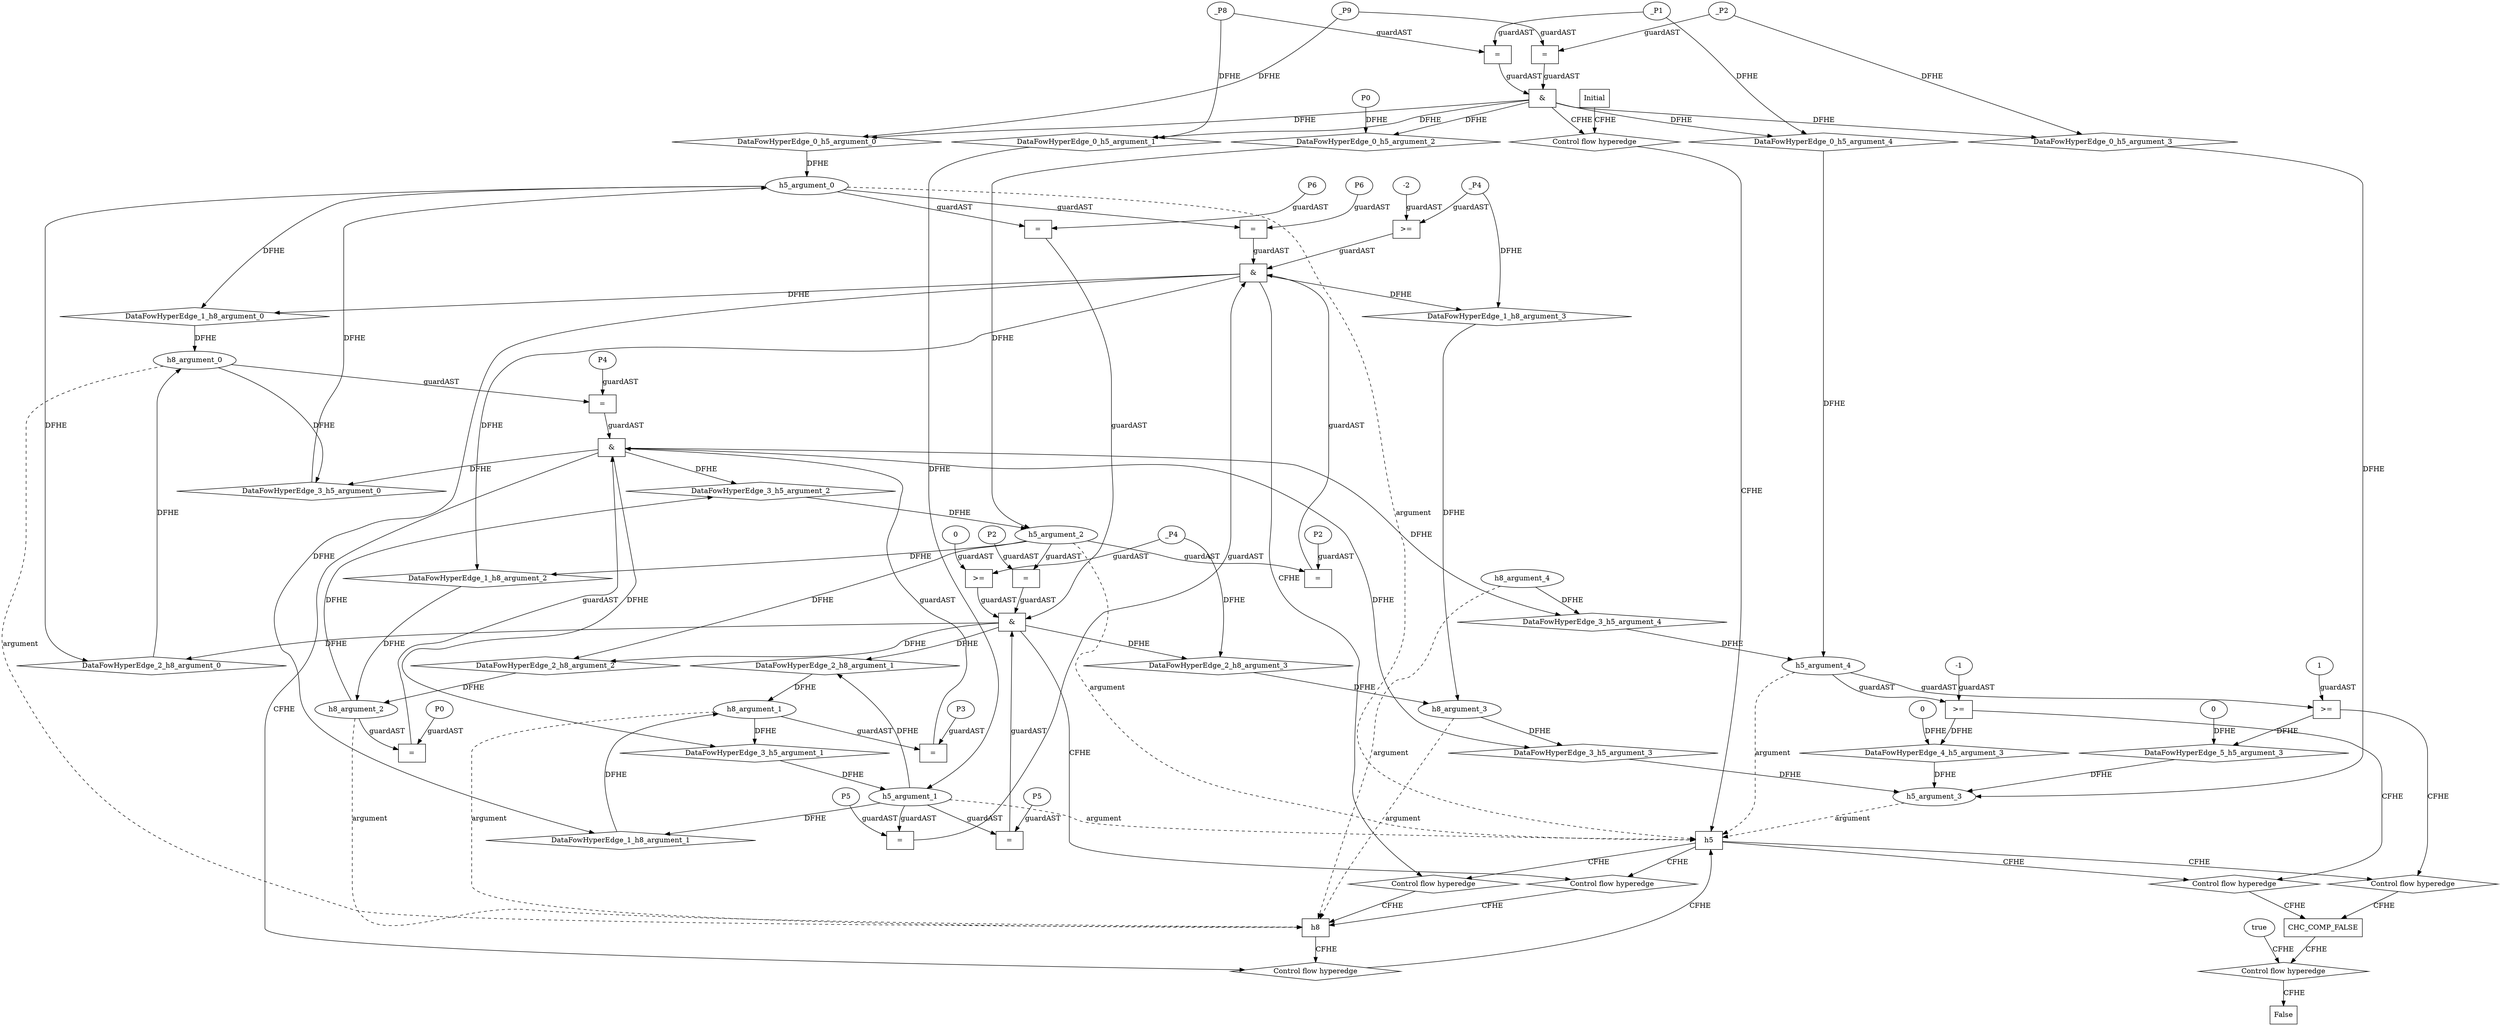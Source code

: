// Horn Graph
digraph {
	"xxxh5___Initial_0xxxdataFlow_0_node_0" [label="_P2"  nodeName="xxxh5___Initial_0xxxdataFlow_0_node_0" class=symbolicConstant GNNNodeID=5]
	"xxxh5___Initial_0xxxdataFlow1_node_0" [label="_P8"  nodeName="xxxh5___Initial_0xxxdataFlow1_node_0" class=symbolicConstant GNNNodeID=6]
	"xxxh5___Initial_0xxxdataFlow2_node_0" [label="_P9"  nodeName="xxxh5___Initial_0xxxdataFlow2_node_0" class=symbolicConstant GNNNodeID=7]
	"xxxh5___Initial_0xxxdataFlow3_node_0" [label="_P1"  nodeName="xxxh5___Initial_0xxxdataFlow3_node_0" class=symbolicConstant GNNNodeID=8]
	"xxxh5___Initial_0xxxdataFlow4_node_0" [label="P0"  nodeName="xxxh5___Initial_0xxxdataFlow4_node_0" class=symbolicConstant GNNNodeID=9]
	"xxxh5___Initial_0xxxguard_0_node_0" [label="="  nodeName="xxxh5___Initial_0xxxguard_0_node_0" class=Operator GNNNodeID=10 shape=rect]
		"xxxh5___Initial_0xxxdataFlow3_node_0" -> "xxxh5___Initial_0xxxguard_0_node_0" [ label="guardAST"]
		"xxxh5___Initial_0xxxdataFlow1_node_0" -> "xxxh5___Initial_0xxxguard_0_node_0" [ label="guardAST"]
	"xxxh5___Initial_0xxxguard1_node_0" [label="="  nodeName="xxxh5___Initial_0xxxguard1_node_0" class=Operator GNNNodeID=11 shape=rect]
		"xxxh5___Initial_0xxxdataFlow_0_node_0" -> "xxxh5___Initial_0xxxguard1_node_0" [ label="guardAST"]
		"xxxh5___Initial_0xxxdataFlow2_node_0" -> "xxxh5___Initial_0xxxguard1_node_0" [ label="guardAST"]
	"xxxh8___h5_1xxxdataFlow_0_node_0" [label="_P4"  nodeName="xxxh8___h5_1xxxdataFlow_0_node_0" class=symbolicConstant GNNNodeID=17]
	"xxxh8___h5_1xxxguard_0_node_0" [label=">="  nodeName="xxxh8___h5_1xxxguard_0_node_0" class=Operator GNNNodeID=18 shape=rect]
	"xxxh8___h5_1xxxguard_0_node_1" [label="-2"  nodeName="xxxh8___h5_1xxxguard_0_node_1" class=IdealInt GNNNodeID=19]
		"xxxh8___h5_1xxxguard_0_node_1" -> "xxxh8___h5_1xxxguard_0_node_0" [ label="guardAST"]
		"xxxh8___h5_1xxxdataFlow_0_node_0" -> "xxxh8___h5_1xxxguard_0_node_0" [ label="guardAST"]
	"xxxh8___h5_1xxxguard1_node_0" [label="="  nodeName="xxxh8___h5_1xxxguard1_node_0" class=Operator GNNNodeID=20 shape=rect]
	"xxxh8___h5_1xxxguard1_node_1" [label="P6"  nodeName="xxxh8___h5_1xxxguard1_node_1" class=symbolicConstant GNNNodeID=21]
		"xxxh8___h5_1xxxguard1_node_1" -> "xxxh8___h5_1xxxguard1_node_0" [ label="guardAST"]
		"h5_argument_0" -> "xxxh8___h5_1xxxguard1_node_0" [ label="guardAST"]
	"xxxh8___h5_1xxxguard2_node_0" [label="="  nodeName="xxxh8___h5_1xxxguard2_node_0" class=Operator GNNNodeID=22 shape=rect]
	"xxxh8___h5_1xxxguard2_node_1" [label="P5"  nodeName="xxxh8___h5_1xxxguard2_node_1" class=symbolicConstant GNNNodeID=23]
		"xxxh8___h5_1xxxguard2_node_1" -> "xxxh8___h5_1xxxguard2_node_0" [ label="guardAST"]
		"h5_argument_1" -> "xxxh8___h5_1xxxguard2_node_0" [ label="guardAST"]
	"xxxh8___h5_1xxxguard3_node_0" [label="="  nodeName="xxxh8___h5_1xxxguard3_node_0" class=Operator GNNNodeID=24 shape=rect]
	"xxxh8___h5_1xxxguard3_node_1" [label="P2"  nodeName="xxxh8___h5_1xxxguard3_node_1" class=symbolicConstant GNNNodeID=25]
		"xxxh8___h5_1xxxguard3_node_1" -> "xxxh8___h5_1xxxguard3_node_0" [ label="guardAST"]
		"h5_argument_2" -> "xxxh8___h5_1xxxguard3_node_0" [ label="guardAST"]
	"xxxh8___h5_2xxxdataFlow_0_node_0" [label="_P4"  nodeName="xxxh8___h5_2xxxdataFlow_0_node_0" class=symbolicConstant GNNNodeID=26]
	"xxxh8___h5_2xxxguard_0_node_0" [label=">="  nodeName="xxxh8___h5_2xxxguard_0_node_0" class=Operator GNNNodeID=27 shape=rect]
	"xxxh8___h5_2xxxguard_0_node_2" [label="0"  nodeName="xxxh8___h5_2xxxguard_0_node_2" class=IdealInt GNNNodeID=28]
		"xxxh8___h5_2xxxdataFlow_0_node_0" -> "xxxh8___h5_2xxxguard_0_node_0" [ label="guardAST"]
		"xxxh8___h5_2xxxguard_0_node_2" -> "xxxh8___h5_2xxxguard_0_node_0" [ label="guardAST"]
	"xxxh8___h5_2xxxguard1_node_0" [label="="  nodeName="xxxh8___h5_2xxxguard1_node_0" class=Operator GNNNodeID=29 shape=rect]
	"xxxh8___h5_2xxxguard1_node_1" [label="P6"  nodeName="xxxh8___h5_2xxxguard1_node_1" class=symbolicConstant GNNNodeID=30]
		"xxxh8___h5_2xxxguard1_node_1" -> "xxxh8___h5_2xxxguard1_node_0" [ label="guardAST"]
		"h5_argument_0" -> "xxxh8___h5_2xxxguard1_node_0" [ label="guardAST"]
	"xxxh8___h5_2xxxguard2_node_0" [label="="  nodeName="xxxh8___h5_2xxxguard2_node_0" class=Operator GNNNodeID=31 shape=rect]
	"xxxh8___h5_2xxxguard2_node_1" [label="P5"  nodeName="xxxh8___h5_2xxxguard2_node_1" class=symbolicConstant GNNNodeID=32]
		"xxxh8___h5_2xxxguard2_node_1" -> "xxxh8___h5_2xxxguard2_node_0" [ label="guardAST"]
		"h5_argument_1" -> "xxxh8___h5_2xxxguard2_node_0" [ label="guardAST"]
	"xxxh8___h5_2xxxguard3_node_0" [label="="  nodeName="xxxh8___h5_2xxxguard3_node_0" class=Operator GNNNodeID=33 shape=rect]
	"xxxh8___h5_2xxxguard3_node_1" [label="P2"  nodeName="xxxh8___h5_2xxxguard3_node_1" class=symbolicConstant GNNNodeID=34]
		"xxxh8___h5_2xxxguard3_node_1" -> "xxxh8___h5_2xxxguard3_node_0" [ label="guardAST"]
		"h5_argument_2" -> "xxxh8___h5_2xxxguard3_node_0" [ label="guardAST"]
	"xxxh5___h8_3xxxguard_0_node_0" [label="="  nodeName="xxxh5___h8_3xxxguard_0_node_0" class=Operator GNNNodeID=35 shape=rect]
	"xxxh5___h8_3xxxguard_0_node_1" [label="P4"  nodeName="xxxh5___h8_3xxxguard_0_node_1" class=symbolicConstant GNNNodeID=36]
		"xxxh5___h8_3xxxguard_0_node_1" -> "xxxh5___h8_3xxxguard_0_node_0" [ label="guardAST"]
		"h8_argument_0" -> "xxxh5___h8_3xxxguard_0_node_0" [ label="guardAST"]
	"xxxh5___h8_3xxxguard1_node_0" [label="="  nodeName="xxxh5___h8_3xxxguard1_node_0" class=Operator GNNNodeID=37 shape=rect]
	"xxxh5___h8_3xxxguard1_node_1" [label="P3"  nodeName="xxxh5___h8_3xxxguard1_node_1" class=symbolicConstant GNNNodeID=38]
		"xxxh5___h8_3xxxguard1_node_1" -> "xxxh5___h8_3xxxguard1_node_0" [ label="guardAST"]
		"h8_argument_1" -> "xxxh5___h8_3xxxguard1_node_0" [ label="guardAST"]
	"xxxh5___h8_3xxxguard2_node_0" [label="="  nodeName="xxxh5___h8_3xxxguard2_node_0" class=Operator GNNNodeID=39 shape=rect]
	"xxxh5___h8_3xxxguard2_node_1" [label="P0"  nodeName="xxxh5___h8_3xxxguard2_node_1" class=symbolicConstant GNNNodeID=40]
		"xxxh5___h8_3xxxguard2_node_1" -> "xxxh5___h8_3xxxguard2_node_0" [ label="guardAST"]
		"h8_argument_2" -> "xxxh5___h8_3xxxguard2_node_0" [ label="guardAST"]
	"xxxCHC_COMP_FALSE___h5_4xxxguard_0_node_0" [label=">="  nodeName="xxxCHC_COMP_FALSE___h5_4xxxguard_0_node_0" class=Operator GNNNodeID=41 shape=rect]
	"xxxCHC_COMP_FALSE___h5_4xxxguard_0_node_1" [label="-1"  nodeName="xxxCHC_COMP_FALSE___h5_4xxxguard_0_node_1" class=IdealInt GNNNodeID=42]
		"xxxCHC_COMP_FALSE___h5_4xxxguard_0_node_1" -> "xxxCHC_COMP_FALSE___h5_4xxxguard_0_node_0" [ label="guardAST"]
		"h5_argument_4" -> "xxxCHC_COMP_FALSE___h5_4xxxguard_0_node_0" [ label="guardAST"]
	"xxxCHC_COMP_FALSE___h5_5xxxguard_0_node_0" [label=">="  nodeName="xxxCHC_COMP_FALSE___h5_5xxxguard_0_node_0" class=Operator GNNNodeID=43 shape=rect]
	"xxxCHC_COMP_FALSE___h5_5xxxguard_0_node_2" [label="1"  nodeName="xxxCHC_COMP_FALSE___h5_5xxxguard_0_node_2" class=IdealInt GNNNodeID=44]
		"h5_argument_4" -> "xxxCHC_COMP_FALSE___h5_5xxxguard_0_node_0" [ label="guardAST"]
		"xxxCHC_COMP_FALSE___h5_5xxxguard_0_node_2" -> "xxxCHC_COMP_FALSE___h5_5xxxguard_0_node_0" [ label="guardAST"]
	"xxxFALSE___CHC_COMP_FALSE_6xxxguard_0_node_0" [label="true"  nodeName="xxxFALSE___CHC_COMP_FALSE_6xxxguard_0_node_0" class=Constant GNNNodeID=45]
	"CHC_COMP_FALSE" [label="CHC_COMP_FALSE"  nodeName="CHC_COMP_FALSE" class=CONTROL GNNNodeID=46 shape="rect"]
	"h5" [label="h5"  nodeName="h5" class=CONTROL GNNNodeID=47 shape="rect"]
	"h8" [label="h8"  nodeName="h8" class=CONTROL GNNNodeID=48 shape="rect"]
	"FALSE" [label="False"  nodeName=False class=CONTROL GNNNodeID=49 shape="rect"]
	"Initial" [label="Initial"  nodeName=Initial class=CONTROL GNNNodeID=50 shape="rect"]
	"ControlFowHyperEdge_0" [label="Control flow hyperedge"  hyperEdgeNodeID=0 nodeName=ControlFowHyperEdge_0 class=controlFlowHyperEdge shape="diamond"]
		"Initial" -> ControlFowHyperEdge_0 [ label="CFHE"]
		"ControlFowHyperEdge_0" -> "h5" [ label="CFHE"]
	"ControlFowHyperEdge_1" [label="Control flow hyperedge"  hyperEdgeNodeID=1 nodeName=ControlFowHyperEdge_1 class=controlFlowHyperEdge shape="diamond"]
		"h5" -> ControlFowHyperEdge_1 [ label="CFHE"]
		"ControlFowHyperEdge_1" -> "h8" [ label="CFHE"]
	"ControlFowHyperEdge_2" [label="Control flow hyperedge"  hyperEdgeNodeID=2 nodeName=ControlFowHyperEdge_2 class=controlFlowHyperEdge shape="diamond"]
		"h5" -> ControlFowHyperEdge_2 [ label="CFHE"]
		"ControlFowHyperEdge_2" -> "h8" [ label="CFHE"]
	"ControlFowHyperEdge_3" [label="Control flow hyperedge"  hyperEdgeNodeID=3 nodeName=ControlFowHyperEdge_3 class=controlFlowHyperEdge shape="diamond"]
		"h8" -> ControlFowHyperEdge_3 [ label="CFHE"]
		"ControlFowHyperEdge_3" -> "h5" [ label="CFHE"]
	"ControlFowHyperEdge_4" [label="Control flow hyperedge"  hyperEdgeNodeID=4 nodeName=ControlFowHyperEdge_4 class=controlFlowHyperEdge shape="diamond"]
		"h5" -> ControlFowHyperEdge_4 [ label="CFHE"]
		"ControlFowHyperEdge_4" -> "CHC_COMP_FALSE" [ label="CFHE"]
	"ControlFowHyperEdge_5" [label="Control flow hyperedge"  hyperEdgeNodeID=5 nodeName=ControlFowHyperEdge_5 class=controlFlowHyperEdge shape="diamond"]
		"h5" -> ControlFowHyperEdge_5 [ label="CFHE"]
		"ControlFowHyperEdge_5" -> "CHC_COMP_FALSE" [ label="CFHE"]
	"ControlFowHyperEdge_6" [label="Control flow hyperedge"  hyperEdgeNodeID=6 nodeName=ControlFowHyperEdge_6 class=controlFlowHyperEdge shape="diamond"]
		"CHC_COMP_FALSE" -> ControlFowHyperEdge_6 [ label="CFHE"]
		"ControlFowHyperEdge_6" -> "FALSE" [ label="CFHE"]
	"h5_argument_0" [label="h5_argument_0"  nodeName=argument0 class=argument shape=oval GNNNodeID=51 head="h5"]
		"h5_argument_0" -> "h5" [ label="argument" style=dashed]
	"h5_argument_1" [label="h5_argument_1"  nodeName=argument1 class=argument shape=oval GNNNodeID=51 head="h5"]
		"h5_argument_1" -> "h5" [ label="argument" style=dashed]
	"h5_argument_2" [label="h5_argument_2"  nodeName=argument2 class=argument shape=oval GNNNodeID=51 head="h5"]
		"h5_argument_2" -> "h5" [ label="argument" style=dashed]
	"h5_argument_3" [label="h5_argument_3"  nodeName=argument3 class=argument shape=oval GNNNodeID=51 head="h5"]
		"h5_argument_3" -> "h5" [ label="argument" style=dashed]
	"h5_argument_4" [label="h5_argument_4"  nodeName=argument4 class=argument shape=oval GNNNodeID=51 head="h5"]
		"h5_argument_4" -> "h5" [ label="argument" style=dashed]
	"h8_argument_0" [label="h8_argument_0"  nodeName=argument0 class=argument shape=oval GNNNodeID=51 head="h8"]
		"h8_argument_0" -> "h8" [ label="argument" style=dashed]
	"h8_argument_1" [label="h8_argument_1"  nodeName=argument1 class=argument shape=oval GNNNodeID=51 head="h8"]
		"h8_argument_1" -> "h8" [ label="argument" style=dashed]
	"h8_argument_2" [label="h8_argument_2"  nodeName=argument2 class=argument shape=oval GNNNodeID=51 head="h8"]
		"h8_argument_2" -> "h8" [ label="argument" style=dashed]
	"h8_argument_3" [label="h8_argument_3"  nodeName=argument3 class=argument shape=oval GNNNodeID=51 head="h8"]
		"h8_argument_3" -> "h8" [ label="argument" style=dashed]
	"h8_argument_4" [label="h8_argument_4"  nodeName=argument4 class=argument shape=oval GNNNodeID=51 head="h8"]
		"h8_argument_4" -> "h8" [ label="argument" style=dashed]
	"xxxh5___Initial_0xxx_and" [label="&"  andName="xxxh5___Initial_0xxx_and" class=Operator shape=rect]
		"xxxh5___Initial_0xxxguard_0_node_0" -> "xxxh5___Initial_0xxx_and" [ label="guardAST"]
		"xxxh5___Initial_0xxxguard1_node_0" -> "xxxh5___Initial_0xxx_and" [ label="guardAST"]
		"xxxh5___Initial_0xxx_and" -> "ControlFowHyperEdge_0" [ label="CFHE"]
	"xxxh8___h5_1xxx_and" [label="&"  andName="xxxh8___h5_1xxx_and" class=Operator shape=rect]
		"xxxh8___h5_1xxxguard_0_node_0" -> "xxxh8___h5_1xxx_and" [ label="guardAST"]
		"xxxh8___h5_1xxxguard1_node_0" -> "xxxh8___h5_1xxx_and" [ label="guardAST"]
		"xxxh8___h5_1xxxguard2_node_0" -> "xxxh8___h5_1xxx_and" [ label="guardAST"]
		"xxxh8___h5_1xxxguard3_node_0" -> "xxxh8___h5_1xxx_and" [ label="guardAST"]
		"xxxh8___h5_1xxx_and" -> "ControlFowHyperEdge_1" [ label="CFHE"]
	"xxxh8___h5_2xxx_and" [label="&"  andName="xxxh8___h5_2xxx_and" class=Operator shape=rect]
		"xxxh8___h5_2xxxguard_0_node_0" -> "xxxh8___h5_2xxx_and" [ label="guardAST"]
		"xxxh8___h5_2xxxguard1_node_0" -> "xxxh8___h5_2xxx_and" [ label="guardAST"]
		"xxxh8___h5_2xxxguard2_node_0" -> "xxxh8___h5_2xxx_and" [ label="guardAST"]
		"xxxh8___h5_2xxxguard3_node_0" -> "xxxh8___h5_2xxx_and" [ label="guardAST"]
		"xxxh8___h5_2xxx_and" -> "ControlFowHyperEdge_2" [ label="CFHE"]
	"xxxh5___h8_3xxx_and" [label="&"  andName="xxxh5___h8_3xxx_and" class=Operator shape=rect]
		"xxxh5___h8_3xxxguard_0_node_0" -> "xxxh5___h8_3xxx_and" [ label="guardAST"]
		"xxxh5___h8_3xxxguard1_node_0" -> "xxxh5___h8_3xxx_and" [ label="guardAST"]
		"xxxh5___h8_3xxxguard2_node_0" -> "xxxh5___h8_3xxx_and" [ label="guardAST"]
		"xxxh5___h8_3xxx_and" -> "ControlFowHyperEdge_3" [ label="CFHE"]
		"xxxCHC_COMP_FALSE___h5_4xxxguard_0_node_0" -> "ControlFowHyperEdge_4" [ label="CFHE"]
		"xxxCHC_COMP_FALSE___h5_5xxxguard_0_node_0" -> "ControlFowHyperEdge_5" [ label="CFHE"]
		"xxxFALSE___CHC_COMP_FALSE_6xxxguard_0_node_0" -> "ControlFowHyperEdge_6" [ label="CFHE"]
	"xxxCHC_COMP_FALSE___h5_4xxxh5_argument_3_constant_0" [label="0"  nodeName="xxxCHC_COMP_FALSE___h5_4xxxh5_argument_3_constant_0" class=Constant]
	"DataFowHyperEdge_4_h5_argument_3" [label="DataFowHyperEdge_4_h5_argument_3"  nodeName="DataFowHyperEdge_4_h5_argument_3" class=DataFlowHyperedge shape=diamond]
		"DataFowHyperEdge_4_h5_argument_3" -> "h5_argument_3" [ label="DFHE"]
		"xxxCHC_COMP_FALSE___h5_4xxxguard_0_node_0" -> "DataFowHyperEdge_4_h5_argument_3" [ label="DFHE"]
		"xxxCHC_COMP_FALSE___h5_4xxxh5_argument_3_constant_0" -> "DataFowHyperEdge_4_h5_argument_3" [ label="DFHE"]
	"xxxCHC_COMP_FALSE___h5_5xxxh5_argument_3_constant_0" [label="0"  nodeName="xxxCHC_COMP_FALSE___h5_5xxxh5_argument_3_constant_0" class=Constant]
	"DataFowHyperEdge_5_h5_argument_3" [label="DataFowHyperEdge_5_h5_argument_3"  nodeName="DataFowHyperEdge_5_h5_argument_3" class=DataFlowHyperedge shape=diamond]
		"DataFowHyperEdge_5_h5_argument_3" -> "h5_argument_3" [ label="DFHE"]
		"xxxCHC_COMP_FALSE___h5_5xxxguard_0_node_0" -> "DataFowHyperEdge_5_h5_argument_3" [ label="DFHE"]
		"xxxCHC_COMP_FALSE___h5_5xxxh5_argument_3_constant_0" -> "DataFowHyperEdge_5_h5_argument_3" [ label="DFHE"]
		"h5_argument_0" -> "DataFowHyperEdge_1_h8_argument_0" [ label="DFHE"]
	"DataFowHyperEdge_1_h8_argument_0" [label="DataFowHyperEdge_1_h8_argument_0"  nodeName="DataFowHyperEdge_1_h8_argument_0" class=DataFlowHyperedge shape=diamond]
		"DataFowHyperEdge_1_h8_argument_0" -> "h8_argument_0" [ label="DFHE"]
		"xxxh8___h5_1xxx_and" -> "DataFowHyperEdge_1_h8_argument_0" [ label="DFHE"]
		"h5_argument_1" -> "DataFowHyperEdge_1_h8_argument_1" [ label="DFHE"]
	"DataFowHyperEdge_1_h8_argument_1" [label="DataFowHyperEdge_1_h8_argument_1"  nodeName="DataFowHyperEdge_1_h8_argument_1" class=DataFlowHyperedge shape=diamond]
		"DataFowHyperEdge_1_h8_argument_1" -> "h8_argument_1" [ label="DFHE"]
		"xxxh8___h5_1xxx_and" -> "DataFowHyperEdge_1_h8_argument_1" [ label="DFHE"]
		"h5_argument_2" -> "DataFowHyperEdge_1_h8_argument_2" [ label="DFHE"]
	"DataFowHyperEdge_1_h8_argument_2" [label="DataFowHyperEdge_1_h8_argument_2"  nodeName="DataFowHyperEdge_1_h8_argument_2" class=DataFlowHyperedge shape=diamond]
		"DataFowHyperEdge_1_h8_argument_2" -> "h8_argument_2" [ label="DFHE"]
		"xxxh8___h5_1xxx_and" -> "DataFowHyperEdge_1_h8_argument_2" [ label="DFHE"]
		"h5_argument_0" -> "DataFowHyperEdge_2_h8_argument_0" [ label="DFHE"]
	"DataFowHyperEdge_2_h8_argument_0" [label="DataFowHyperEdge_2_h8_argument_0"  nodeName="DataFowHyperEdge_2_h8_argument_0" class=DataFlowHyperedge shape=diamond]
		"DataFowHyperEdge_2_h8_argument_0" -> "h8_argument_0" [ label="DFHE"]
		"xxxh8___h5_2xxx_and" -> "DataFowHyperEdge_2_h8_argument_0" [ label="DFHE"]
		"h5_argument_1" -> "DataFowHyperEdge_2_h8_argument_1" [ label="DFHE"]
	"DataFowHyperEdge_2_h8_argument_1" [label="DataFowHyperEdge_2_h8_argument_1"  nodeName="DataFowHyperEdge_2_h8_argument_1" class=DataFlowHyperedge shape=diamond]
		"DataFowHyperEdge_2_h8_argument_1" -> "h8_argument_1" [ label="DFHE"]
		"xxxh8___h5_2xxx_and" -> "DataFowHyperEdge_2_h8_argument_1" [ label="DFHE"]
		"h5_argument_2" -> "DataFowHyperEdge_2_h8_argument_2" [ label="DFHE"]
	"DataFowHyperEdge_2_h8_argument_2" [label="DataFowHyperEdge_2_h8_argument_2"  nodeName="DataFowHyperEdge_2_h8_argument_2" class=DataFlowHyperedge shape=diamond]
		"DataFowHyperEdge_2_h8_argument_2" -> "h8_argument_2" [ label="DFHE"]
		"xxxh8___h5_2xxx_and" -> "DataFowHyperEdge_2_h8_argument_2" [ label="DFHE"]
		"h8_argument_3" -> "DataFowHyperEdge_3_h5_argument_3" [ label="DFHE"]
	"DataFowHyperEdge_3_h5_argument_3" [label="DataFowHyperEdge_3_h5_argument_3"  nodeName="DataFowHyperEdge_3_h5_argument_3" class=DataFlowHyperedge shape=diamond]
		"DataFowHyperEdge_3_h5_argument_3" -> "h5_argument_3" [ label="DFHE"]
		"xxxh5___h8_3xxx_and" -> "DataFowHyperEdge_3_h5_argument_3" [ label="DFHE"]
		"h8_argument_0" -> "DataFowHyperEdge_3_h5_argument_0" [ label="DFHE"]
	"DataFowHyperEdge_3_h5_argument_0" [label="DataFowHyperEdge_3_h5_argument_0"  nodeName="DataFowHyperEdge_3_h5_argument_0" class=DataFlowHyperedge shape=diamond]
		"DataFowHyperEdge_3_h5_argument_0" -> "h5_argument_0" [ label="DFHE"]
		"xxxh5___h8_3xxx_and" -> "DataFowHyperEdge_3_h5_argument_0" [ label="DFHE"]
		"h8_argument_2" -> "DataFowHyperEdge_3_h5_argument_2" [ label="DFHE"]
	"DataFowHyperEdge_3_h5_argument_2" [label="DataFowHyperEdge_3_h5_argument_2"  nodeName="DataFowHyperEdge_3_h5_argument_2" class=DataFlowHyperedge shape=diamond]
		"DataFowHyperEdge_3_h5_argument_2" -> "h5_argument_2" [ label="DFHE"]
		"xxxh5___h8_3xxx_and" -> "DataFowHyperEdge_3_h5_argument_2" [ label="DFHE"]
		"h8_argument_1" -> "DataFowHyperEdge_3_h5_argument_1" [ label="DFHE"]
	"DataFowHyperEdge_3_h5_argument_1" [label="DataFowHyperEdge_3_h5_argument_1"  nodeName="DataFowHyperEdge_3_h5_argument_1" class=DataFlowHyperedge shape=diamond]
		"DataFowHyperEdge_3_h5_argument_1" -> "h5_argument_1" [ label="DFHE"]
		"xxxh5___h8_3xxx_and" -> "DataFowHyperEdge_3_h5_argument_1" [ label="DFHE"]
		"h8_argument_4" -> "DataFowHyperEdge_3_h5_argument_4" [ label="DFHE"]
	"DataFowHyperEdge_3_h5_argument_4" [label="DataFowHyperEdge_3_h5_argument_4"  nodeName="DataFowHyperEdge_3_h5_argument_4" class=DataFlowHyperedge shape=diamond]
		"DataFowHyperEdge_3_h5_argument_4" -> "h5_argument_4" [ label="DFHE"]
		"xxxh5___h8_3xxx_and" -> "DataFowHyperEdge_3_h5_argument_4" [ label="DFHE"]
	"DataFowHyperEdge_0_h5_argument_0" [label="DataFowHyperEdge_0_h5_argument_0"  nodeName="DataFowHyperEdge_0_h5_argument_0" class=DataFlowHyperedge shape=diamond]
		"DataFowHyperEdge_0_h5_argument_0" -> "h5_argument_0" [ label="DFHE"]
		"xxxh5___Initial_0xxx_and" -> "DataFowHyperEdge_0_h5_argument_0" [ label="DFHE"]
		"xxxh5___Initial_0xxxdataFlow2_node_0" -> "DataFowHyperEdge_0_h5_argument_0" [ label="DFHE"]
	"DataFowHyperEdge_0_h5_argument_1" [label="DataFowHyperEdge_0_h5_argument_1"  nodeName="DataFowHyperEdge_0_h5_argument_1" class=DataFlowHyperedge shape=diamond]
		"DataFowHyperEdge_0_h5_argument_1" -> "h5_argument_1" [ label="DFHE"]
		"xxxh5___Initial_0xxx_and" -> "DataFowHyperEdge_0_h5_argument_1" [ label="DFHE"]
		"xxxh5___Initial_0xxxdataFlow1_node_0" -> "DataFowHyperEdge_0_h5_argument_1" [ label="DFHE"]
	"DataFowHyperEdge_0_h5_argument_2" [label="DataFowHyperEdge_0_h5_argument_2"  nodeName="DataFowHyperEdge_0_h5_argument_2" class=DataFlowHyperedge shape=diamond]
		"DataFowHyperEdge_0_h5_argument_2" -> "h5_argument_2" [ label="DFHE"]
		"xxxh5___Initial_0xxx_and" -> "DataFowHyperEdge_0_h5_argument_2" [ label="DFHE"]
		"xxxh5___Initial_0xxxdataFlow4_node_0" -> "DataFowHyperEdge_0_h5_argument_2" [ label="DFHE"]
	"DataFowHyperEdge_0_h5_argument_3" [label="DataFowHyperEdge_0_h5_argument_3"  nodeName="DataFowHyperEdge_0_h5_argument_3" class=DataFlowHyperedge shape=diamond]
		"DataFowHyperEdge_0_h5_argument_3" -> "h5_argument_3" [ label="DFHE"]
		"xxxh5___Initial_0xxx_and" -> "DataFowHyperEdge_0_h5_argument_3" [ label="DFHE"]
		"xxxh5___Initial_0xxxdataFlow_0_node_0" -> "DataFowHyperEdge_0_h5_argument_3" [ label="DFHE"]
	"DataFowHyperEdge_0_h5_argument_4" [label="DataFowHyperEdge_0_h5_argument_4"  nodeName="DataFowHyperEdge_0_h5_argument_4" class=DataFlowHyperedge shape=diamond]
		"DataFowHyperEdge_0_h5_argument_4" -> "h5_argument_4" [ label="DFHE"]
		"xxxh5___Initial_0xxx_and" -> "DataFowHyperEdge_0_h5_argument_4" [ label="DFHE"]
		"xxxh5___Initial_0xxxdataFlow3_node_0" -> "DataFowHyperEdge_0_h5_argument_4" [ label="DFHE"]
	"DataFowHyperEdge_1_h8_argument_3" [label="DataFowHyperEdge_1_h8_argument_3"  nodeName="DataFowHyperEdge_1_h8_argument_3" class=DataFlowHyperedge shape=diamond]
		"DataFowHyperEdge_1_h8_argument_3" -> "h8_argument_3" [ label="DFHE"]
		"xxxh8___h5_1xxx_and" -> "DataFowHyperEdge_1_h8_argument_3" [ label="DFHE"]
		"xxxh8___h5_1xxxdataFlow_0_node_0" -> "DataFowHyperEdge_1_h8_argument_3" [ label="DFHE"]
	"DataFowHyperEdge_2_h8_argument_3" [label="DataFowHyperEdge_2_h8_argument_3"  nodeName="DataFowHyperEdge_2_h8_argument_3" class=DataFlowHyperedge shape=diamond]
		"DataFowHyperEdge_2_h8_argument_3" -> "h8_argument_3" [ label="DFHE"]
		"xxxh8___h5_2xxx_and" -> "DataFowHyperEdge_2_h8_argument_3" [ label="DFHE"]
		"xxxh8___h5_2xxxdataFlow_0_node_0" -> "DataFowHyperEdge_2_h8_argument_3" [ label="DFHE"]
}
